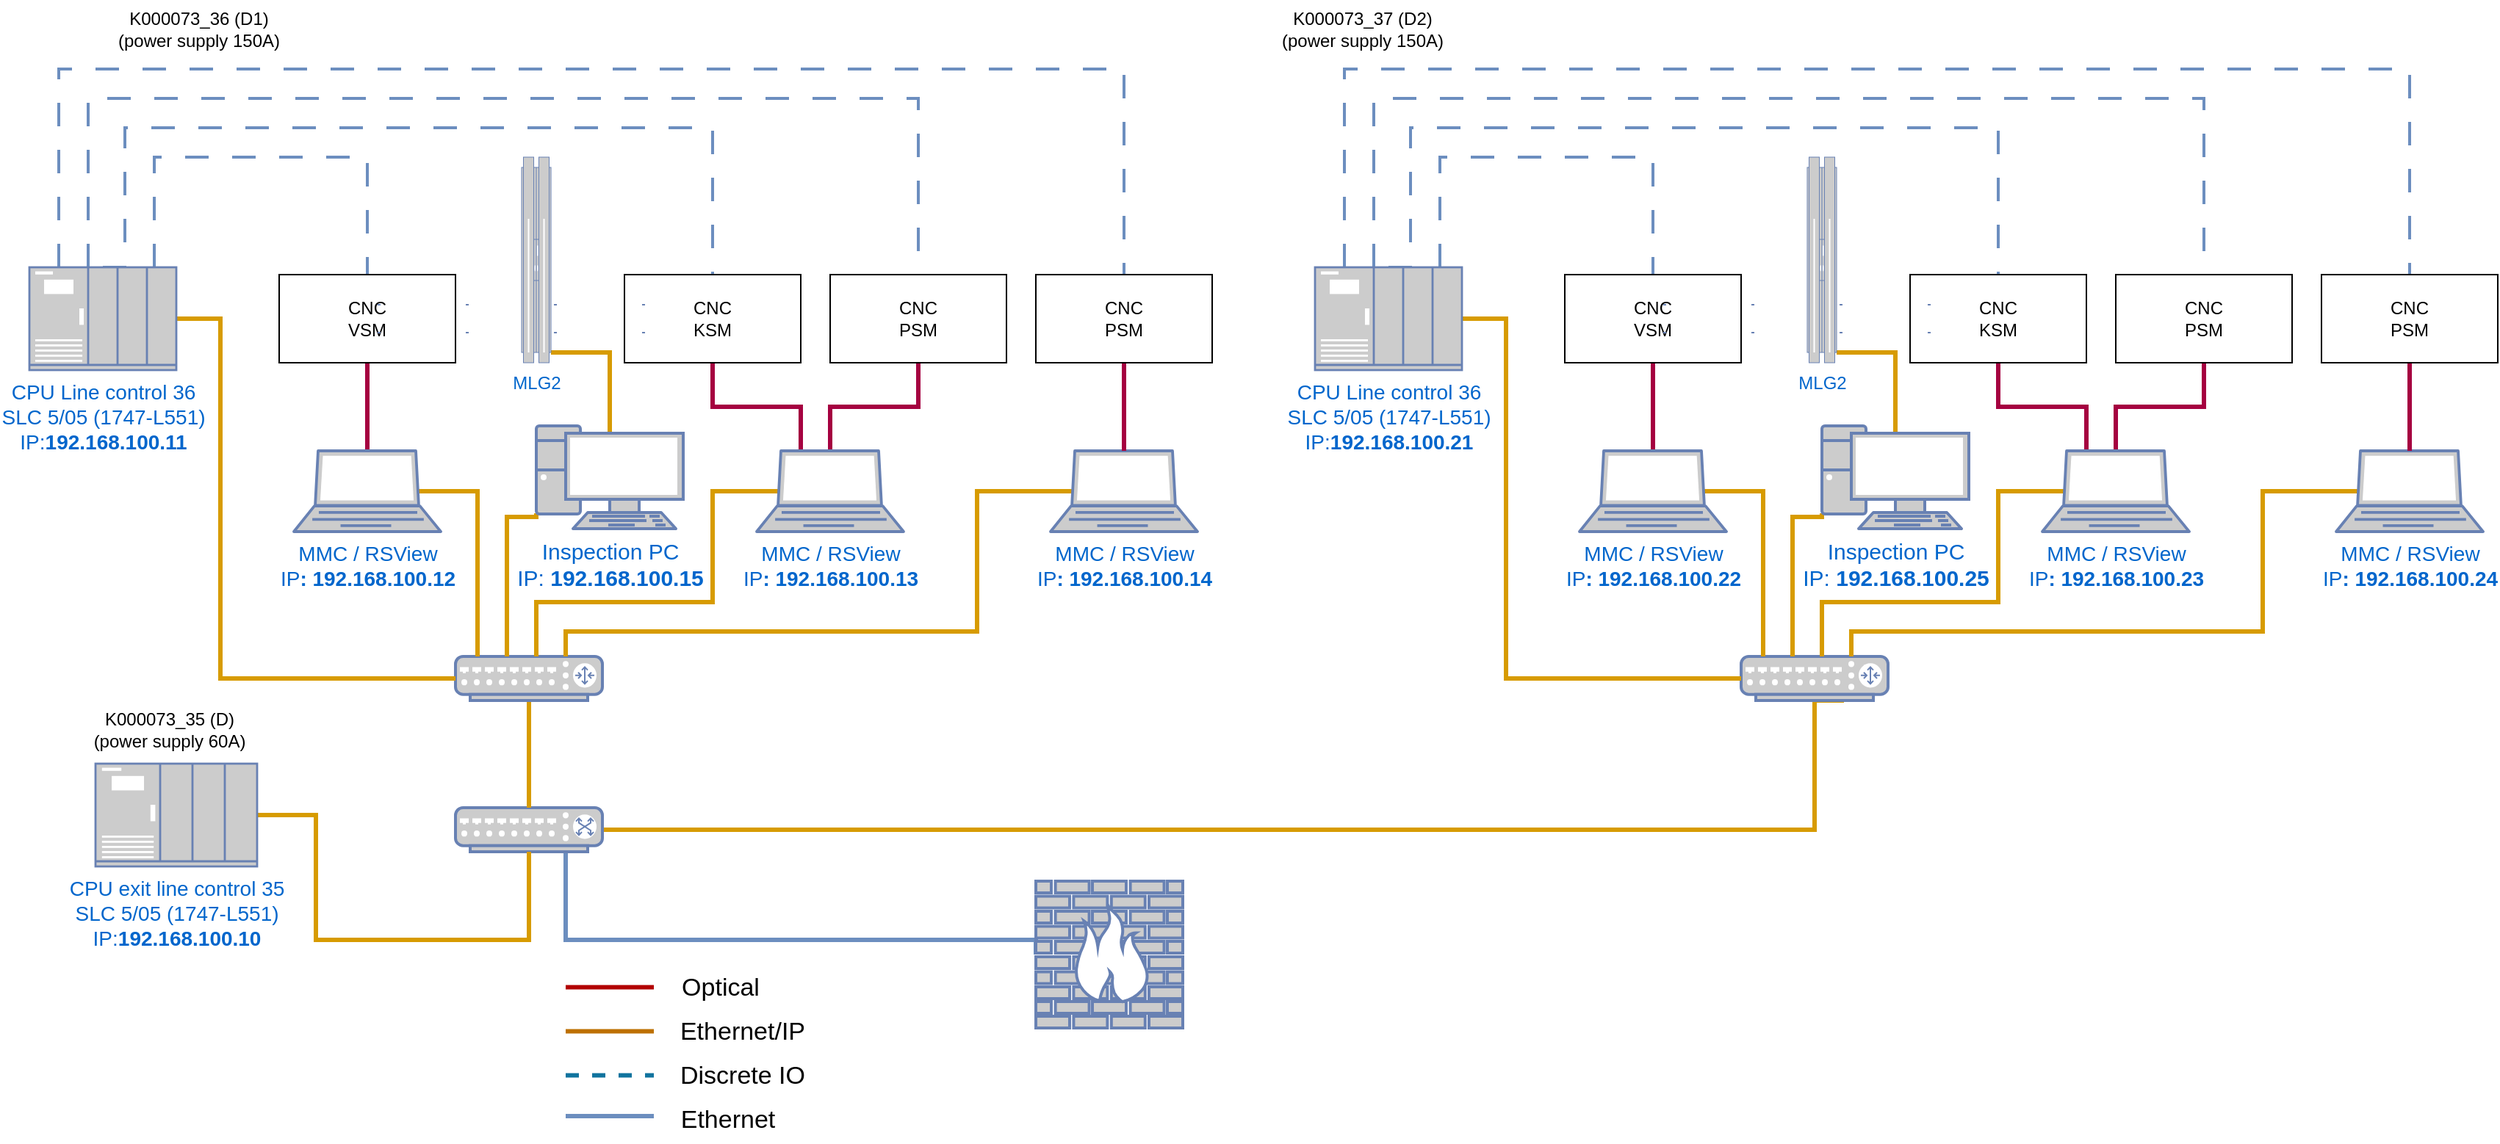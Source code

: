 <mxfile version="21.4.0" type="github">
  <diagram name="Page-1" id="WLB4W7FoqpOxXbgukPIv">
    <mxGraphModel dx="1289" dy="957" grid="1" gridSize="10" guides="1" tooltips="1" connect="1" arrows="1" fold="1" page="1" pageScale="1" pageWidth="827" pageHeight="1169" math="0" shadow="0">
      <root>
        <mxCell id="0" />
        <mxCell id="1" parent="0" />
        <mxCell id="LHUtdxbBdhvLTkgLUQPW-53" style="edgeStyle=orthogonalEdgeStyle;rounded=0;orthogonalLoop=1;jettySize=auto;html=1;endArrow=none;endFill=0;fillColor=#ffe6cc;strokeColor=#d79b00;strokeWidth=3;entryX=0.5;entryY=1;entryDx=0;entryDy=0;entryPerimeter=0;" edge="1" parent="1" source="LHUtdxbBdhvLTkgLUQPW-1">
          <mxGeometry relative="1" as="geometry">
            <mxPoint x="1270" y="477" as="targetPoint" />
            <Array as="points">
              <mxPoint x="1250" y="565" />
              <mxPoint x="1250" y="477" />
            </Array>
          </mxGeometry>
        </mxCell>
        <mxCell id="LHUtdxbBdhvLTkgLUQPW-86" style="edgeStyle=orthogonalEdgeStyle;rounded=0;orthogonalLoop=1;jettySize=auto;html=1;entryX=0;entryY=0.5;entryDx=0;entryDy=0;entryPerimeter=0;strokeWidth=3;endArrow=none;endFill=0;fillColor=#dae8fc;strokeColor=#6c8ebf;" edge="1" parent="1" source="LHUtdxbBdhvLTkgLUQPW-1" target="LHUtdxbBdhvLTkgLUQPW-85">
          <mxGeometry relative="1" as="geometry">
            <Array as="points">
              <mxPoint x="400" y="640" />
              <mxPoint x="720" y="640" />
            </Array>
          </mxGeometry>
        </mxCell>
        <mxCell id="LHUtdxbBdhvLTkgLUQPW-1" value="" style="fontColor=#0066CC;verticalAlign=top;verticalLabelPosition=bottom;labelPosition=center;align=center;html=1;outlineConnect=0;fillColor=#CCCCCC;strokeColor=#6881B3;gradientColor=none;gradientDirection=north;strokeWidth=2;shape=mxgraph.networks.switch;" vertex="1" parent="1">
          <mxGeometry x="325" y="550" width="100" height="30" as="geometry" />
        </mxCell>
        <mxCell id="LHUtdxbBdhvLTkgLUQPW-30" value="" style="edgeStyle=orthogonalEdgeStyle;rounded=0;orthogonalLoop=1;jettySize=auto;html=1;endArrow=none;endFill=0;fillColor=#ffe6cc;strokeColor=#d79b00;strokeWidth=3;" edge="1" parent="1" source="LHUtdxbBdhvLTkgLUQPW-2" target="LHUtdxbBdhvLTkgLUQPW-1">
          <mxGeometry relative="1" as="geometry" />
        </mxCell>
        <mxCell id="LHUtdxbBdhvLTkgLUQPW-2" value="" style="fontColor=#0066CC;verticalAlign=top;verticalLabelPosition=bottom;labelPosition=center;align=center;html=1;outlineConnect=0;fillColor=#CCCCCC;strokeColor=#6881B3;gradientColor=none;gradientDirection=north;strokeWidth=2;shape=mxgraph.networks.router;" vertex="1" parent="1">
          <mxGeometry x="325" y="447" width="100" height="30" as="geometry" />
        </mxCell>
        <mxCell id="LHUtdxbBdhvLTkgLUQPW-6" style="edgeStyle=orthogonalEdgeStyle;rounded=0;orthogonalLoop=1;jettySize=auto;html=1;entryX=0.335;entryY=0.017;entryDx=0;entryDy=0;entryPerimeter=0;strokeColor=#6c8ebf;endArrow=none;endFill=0;startArrow=none;startFill=0;dashed=1;strokeWidth=2;fillColor=#dae8fc;dashPattern=8 8;" edge="1" parent="1" source="LHUtdxbBdhvLTkgLUQPW-3" target="LHUtdxbBdhvLTkgLUQPW-4">
          <mxGeometry relative="1" as="geometry">
            <Array as="points">
              <mxPoint x="120" y="107" />
              <mxPoint x="265" y="107" />
              <mxPoint x="265" y="188" />
            </Array>
          </mxGeometry>
        </mxCell>
        <mxCell id="LHUtdxbBdhvLTkgLUQPW-9" style="edgeStyle=orthogonalEdgeStyle;rounded=0;orthogonalLoop=1;jettySize=auto;html=1;exitX=0.5;exitY=0;exitDx=0;exitDy=0;exitPerimeter=0;entryX=0.5;entryY=0;entryDx=0;entryDy=0;endArrow=none;endFill=0;dashed=1;strokeWidth=2;fillColor=#dae8fc;strokeColor=#6c8ebf;dashPattern=8 8;" edge="1" parent="1" source="LHUtdxbBdhvLTkgLUQPW-3" target="LHUtdxbBdhvLTkgLUQPW-7">
          <mxGeometry relative="1" as="geometry">
            <Array as="points">
              <mxPoint x="100" y="182" />
              <mxPoint x="100" y="87" />
              <mxPoint x="500" y="87" />
            </Array>
          </mxGeometry>
        </mxCell>
        <mxCell id="LHUtdxbBdhvLTkgLUQPW-10" style="edgeStyle=orthogonalEdgeStyle;rounded=0;orthogonalLoop=1;jettySize=auto;html=1;entryX=0.5;entryY=0;entryDx=0;entryDy=0;endArrow=none;endFill=0;dashed=1;strokeWidth=2;fillColor=#dae8fc;strokeColor=#6c8ebf;dashPattern=8 8;" edge="1" parent="1" source="LHUtdxbBdhvLTkgLUQPW-3" target="LHUtdxbBdhvLTkgLUQPW-8">
          <mxGeometry relative="1" as="geometry">
            <Array as="points">
              <mxPoint x="75" y="67" />
              <mxPoint x="640" y="67" />
            </Array>
          </mxGeometry>
        </mxCell>
        <mxCell id="LHUtdxbBdhvLTkgLUQPW-17" style="edgeStyle=orthogonalEdgeStyle;rounded=0;orthogonalLoop=1;jettySize=auto;html=1;entryX=0.5;entryY=0;entryDx=0;entryDy=0;endArrow=none;endFill=0;dashed=1;strokeWidth=2;fillColor=#dae8fc;strokeColor=#6c8ebf;dashPattern=8 8;" edge="1" parent="1" source="LHUtdxbBdhvLTkgLUQPW-3" target="LHUtdxbBdhvLTkgLUQPW-16">
          <mxGeometry relative="1" as="geometry">
            <Array as="points">
              <mxPoint x="55" y="47" />
              <mxPoint x="780" y="47" />
            </Array>
          </mxGeometry>
        </mxCell>
        <mxCell id="LHUtdxbBdhvLTkgLUQPW-23" style="edgeStyle=orthogonalEdgeStyle;rounded=0;orthogonalLoop=1;jettySize=auto;html=1;entryX=0;entryY=0.5;entryDx=0;entryDy=0;entryPerimeter=0;endArrow=none;endFill=0;fillColor=#ffe6cc;strokeColor=#d79b00;strokeWidth=3;" edge="1" parent="1" source="LHUtdxbBdhvLTkgLUQPW-3" target="LHUtdxbBdhvLTkgLUQPW-2">
          <mxGeometry relative="1" as="geometry">
            <Array as="points">
              <mxPoint x="165" y="217" />
              <mxPoint x="165" y="462" />
            </Array>
          </mxGeometry>
        </mxCell>
        <mxCell id="LHUtdxbBdhvLTkgLUQPW-3" value="CPU Line control 36&lt;br style=&quot;font-size: 14px;&quot;&gt;SLC 5/05 (1747-L551)&lt;br style=&quot;font-size: 14px;&quot;&gt;IP:&lt;b style=&quot;font-size: 14px;&quot;&gt;&lt;font style=&quot;font-size: 14px;&quot;&gt;192.168.100.11&lt;/font&gt;&lt;/b&gt;" style="fontColor=#0066CC;verticalAlign=top;verticalLabelPosition=bottom;labelPosition=center;align=center;html=1;outlineConnect=0;fillColor=#CCCCCC;strokeColor=#6881B3;gradientColor=none;gradientDirection=north;strokeWidth=2;shape=mxgraph.networks.ups_enterprise;fontSize=14;" vertex="1" parent="1">
          <mxGeometry x="35" y="182" width="100" height="70" as="geometry" />
        </mxCell>
        <mxCell id="LHUtdxbBdhvLTkgLUQPW-11" style="edgeStyle=orthogonalEdgeStyle;rounded=0;orthogonalLoop=1;jettySize=auto;html=1;endArrow=none;endFill=0;fillColor=#d80073;strokeColor=#A50040;strokeWidth=3;" edge="1" parent="1" source="LHUtdxbBdhvLTkgLUQPW-4" target="LHUtdxbBdhvLTkgLUQPW-5">
          <mxGeometry relative="1" as="geometry" />
        </mxCell>
        <mxCell id="LHUtdxbBdhvLTkgLUQPW-4" value="CNC&lt;br&gt;VSM" style="rounded=0;whiteSpace=wrap;html=1;" vertex="1" parent="1">
          <mxGeometry x="205" y="187" width="120" height="60" as="geometry" />
        </mxCell>
        <mxCell id="LHUtdxbBdhvLTkgLUQPW-20" style="edgeStyle=orthogonalEdgeStyle;rounded=0;orthogonalLoop=1;jettySize=auto;html=1;endArrow=none;endFill=0;exitX=0.85;exitY=0.5;exitDx=0;exitDy=0;exitPerimeter=0;fillColor=#ffe6cc;strokeColor=#d79b00;strokeWidth=3;" edge="1" parent="1" source="LHUtdxbBdhvLTkgLUQPW-5" target="LHUtdxbBdhvLTkgLUQPW-2">
          <mxGeometry relative="1" as="geometry">
            <Array as="points">
              <mxPoint x="340" y="335" />
            </Array>
          </mxGeometry>
        </mxCell>
        <mxCell id="LHUtdxbBdhvLTkgLUQPW-5" value="MMC / RSView&lt;br style=&quot;font-size: 14px;&quot;&gt;&lt;font style=&quot;font-size: 14px;&quot;&gt;IP&lt;b style=&quot;font-size: 14px;&quot;&gt;: 192.168.100.12&lt;br style=&quot;font-size: 14px;&quot;&gt;&lt;/b&gt;&lt;/font&gt;" style="fontColor=#0066CC;verticalAlign=top;verticalLabelPosition=bottom;labelPosition=center;align=center;html=1;outlineConnect=0;fillColor=#CCCCCC;strokeColor=#6881B3;gradientColor=none;gradientDirection=north;strokeWidth=2;shape=mxgraph.networks.laptop;fontSize=14;" vertex="1" parent="1">
          <mxGeometry x="215" y="307" width="100" height="55" as="geometry" />
        </mxCell>
        <mxCell id="LHUtdxbBdhvLTkgLUQPW-13" value="" style="edgeStyle=orthogonalEdgeStyle;rounded=0;orthogonalLoop=1;jettySize=auto;html=1;endArrow=none;endFill=0;fillColor=#d80073;strokeColor=#A50040;strokeWidth=3;" edge="1" parent="1" source="LHUtdxbBdhvLTkgLUQPW-7" target="LHUtdxbBdhvLTkgLUQPW-12">
          <mxGeometry relative="1" as="geometry">
            <Array as="points">
              <mxPoint x="500" y="277" />
              <mxPoint x="560" y="277" />
            </Array>
          </mxGeometry>
        </mxCell>
        <mxCell id="LHUtdxbBdhvLTkgLUQPW-7" value="CNC&lt;br&gt;KSM" style="rounded=0;whiteSpace=wrap;html=1;" vertex="1" parent="1">
          <mxGeometry x="440" y="187" width="120" height="60" as="geometry" />
        </mxCell>
        <mxCell id="LHUtdxbBdhvLTkgLUQPW-19" style="edgeStyle=orthogonalEdgeStyle;rounded=0;orthogonalLoop=1;jettySize=auto;html=1;endArrow=none;endFill=0;fillColor=#d80073;strokeColor=#A50040;strokeWidth=3;" edge="1" parent="1" source="LHUtdxbBdhvLTkgLUQPW-8" target="LHUtdxbBdhvLTkgLUQPW-12">
          <mxGeometry relative="1" as="geometry" />
        </mxCell>
        <mxCell id="LHUtdxbBdhvLTkgLUQPW-8" value="CNC&lt;br&gt;PSM" style="rounded=0;whiteSpace=wrap;html=1;" vertex="1" parent="1">
          <mxGeometry x="580" y="187" width="120" height="60" as="geometry" />
        </mxCell>
        <mxCell id="LHUtdxbBdhvLTkgLUQPW-21" style="edgeStyle=orthogonalEdgeStyle;rounded=0;orthogonalLoop=1;jettySize=auto;html=1;endArrow=none;endFill=0;exitX=0.15;exitY=0.5;exitDx=0;exitDy=0;exitPerimeter=0;fillColor=#ffe6cc;strokeColor=#d79b00;strokeWidth=3;" edge="1" parent="1" source="LHUtdxbBdhvLTkgLUQPW-12" target="LHUtdxbBdhvLTkgLUQPW-2">
          <mxGeometry relative="1" as="geometry">
            <Array as="points">
              <mxPoint x="500" y="335" />
              <mxPoint x="500" y="410" />
              <mxPoint x="380" y="410" />
            </Array>
          </mxGeometry>
        </mxCell>
        <mxCell id="LHUtdxbBdhvLTkgLUQPW-12" value="MMC / RSView&lt;br style=&quot;font-size: 14px;&quot;&gt;&lt;font style=&quot;font-size: 14px;&quot;&gt;IP&lt;b style=&quot;font-size: 14px;&quot;&gt;: 192.168.100.13&lt;br style=&quot;font-size: 14px;&quot;&gt;&lt;/b&gt;&lt;/font&gt;" style="fontColor=#0066CC;verticalAlign=top;verticalLabelPosition=bottom;labelPosition=center;align=center;html=1;outlineConnect=0;fillColor=#CCCCCC;strokeColor=#6881B3;gradientColor=none;gradientDirection=north;strokeWidth=2;shape=mxgraph.networks.laptop;fontSize=14;" vertex="1" parent="1">
          <mxGeometry x="530" y="307" width="100" height="55" as="geometry" />
        </mxCell>
        <mxCell id="LHUtdxbBdhvLTkgLUQPW-22" style="edgeStyle=orthogonalEdgeStyle;rounded=0;orthogonalLoop=1;jettySize=auto;html=1;endArrow=none;endFill=0;exitX=0.15;exitY=0.5;exitDx=0;exitDy=0;exitPerimeter=0;fillColor=#ffe6cc;strokeColor=#d79b00;strokeWidth=3;" edge="1" parent="1" source="LHUtdxbBdhvLTkgLUQPW-14" target="LHUtdxbBdhvLTkgLUQPW-2">
          <mxGeometry relative="1" as="geometry">
            <Array as="points">
              <mxPoint x="680" y="335" />
              <mxPoint x="680" y="430" />
              <mxPoint x="400" y="430" />
            </Array>
          </mxGeometry>
        </mxCell>
        <mxCell id="LHUtdxbBdhvLTkgLUQPW-14" value="MMC / RSView&lt;br style=&quot;font-size: 14px;&quot;&gt;&lt;font style=&quot;font-size: 14px;&quot;&gt;IP&lt;b style=&quot;font-size: 14px;&quot;&gt;: 192.168.100.14&lt;br style=&quot;font-size: 14px;&quot;&gt;&lt;/b&gt;&lt;/font&gt;" style="fontColor=#0066CC;verticalAlign=top;verticalLabelPosition=bottom;labelPosition=center;align=center;html=1;outlineConnect=0;fillColor=#CCCCCC;strokeColor=#6881B3;gradientColor=none;gradientDirection=north;strokeWidth=2;shape=mxgraph.networks.laptop;fontSize=14;" vertex="1" parent="1">
          <mxGeometry x="730" y="307" width="100" height="55" as="geometry" />
        </mxCell>
        <mxCell id="LHUtdxbBdhvLTkgLUQPW-18" value="" style="edgeStyle=orthogonalEdgeStyle;rounded=0;orthogonalLoop=1;jettySize=auto;html=1;endArrow=none;endFill=0;fillColor=#d80073;strokeColor=#A50040;strokeWidth=3;" edge="1" parent="1" source="LHUtdxbBdhvLTkgLUQPW-16" target="LHUtdxbBdhvLTkgLUQPW-14">
          <mxGeometry relative="1" as="geometry" />
        </mxCell>
        <mxCell id="LHUtdxbBdhvLTkgLUQPW-16" value="CNC&lt;br&gt;PSM" style="rounded=0;whiteSpace=wrap;html=1;" vertex="1" parent="1">
          <mxGeometry x="720" y="187" width="120" height="60" as="geometry" />
        </mxCell>
        <mxCell id="LHUtdxbBdhvLTkgLUQPW-24" value="K000073_36 (D1)&lt;br&gt;(power supply 150A)" style="text;html=1;align=center;verticalAlign=middle;resizable=0;points=[];autosize=1;strokeColor=none;fillColor=none;" vertex="1" parent="1">
          <mxGeometry x="85" width="130" height="40" as="geometry" />
        </mxCell>
        <mxCell id="LHUtdxbBdhvLTkgLUQPW-29" style="edgeStyle=orthogonalEdgeStyle;rounded=0;orthogonalLoop=1;jettySize=auto;html=1;entryX=0.5;entryY=1;entryDx=0;entryDy=0;entryPerimeter=0;endArrow=none;endFill=0;fillColor=#ffe6cc;strokeColor=#d79b00;strokeWidth=3;" edge="1" parent="1" source="LHUtdxbBdhvLTkgLUQPW-25" target="LHUtdxbBdhvLTkgLUQPW-1">
          <mxGeometry relative="1" as="geometry">
            <Array as="points">
              <mxPoint x="230" y="555" />
              <mxPoint x="230" y="640" />
              <mxPoint x="375" y="640" />
            </Array>
          </mxGeometry>
        </mxCell>
        <mxCell id="LHUtdxbBdhvLTkgLUQPW-25" value="CPU exit line control 35&lt;br style=&quot;font-size: 14px;&quot;&gt;SLC 5/05 (1747-L551)&lt;br style=&quot;font-size: 14px;&quot;&gt;IP:&lt;b style=&quot;font-size: 14px;&quot;&gt;&lt;font style=&quot;font-size: 14px;&quot;&gt;192.168.100.10&lt;/font&gt;&lt;/b&gt;" style="fontColor=#0066CC;verticalAlign=top;verticalLabelPosition=bottom;labelPosition=center;align=center;html=1;outlineConnect=0;fillColor=#CCCCCC;strokeColor=#6881B3;gradientColor=none;gradientDirection=north;strokeWidth=2;shape=mxgraph.networks.ups_enterprise;fontSize=14;" vertex="1" parent="1">
          <mxGeometry x="80" y="520" width="110" height="70" as="geometry" />
        </mxCell>
        <mxCell id="LHUtdxbBdhvLTkgLUQPW-26" value="K000073_35 (D)&lt;br&gt;(power supply 60A)" style="text;html=1;align=center;verticalAlign=middle;resizable=0;points=[];autosize=1;strokeColor=none;fillColor=none;" vertex="1" parent="1">
          <mxGeometry x="65" y="477" width="130" height="40" as="geometry" />
        </mxCell>
        <mxCell id="LHUtdxbBdhvLTkgLUQPW-35" style="edgeStyle=orthogonalEdgeStyle;rounded=0;orthogonalLoop=1;jettySize=auto;html=1;entryX=0.5;entryY=0;entryDx=0;entryDy=0;endArrow=none;endFill=0;dashed=1;strokeWidth=2;fillColor=#dae8fc;strokeColor=#6c8ebf;dashPattern=8 8;" edge="1" parent="1" target="LHUtdxbBdhvLTkgLUQPW-51">
          <mxGeometry relative="1" as="geometry">
            <Array as="points">
              <mxPoint x="950" y="47" />
              <mxPoint x="1580" y="47" />
            </Array>
            <mxPoint x="950.0" y="182" as="sourcePoint" />
          </mxGeometry>
        </mxCell>
        <mxCell id="LHUtdxbBdhvLTkgLUQPW-52" value="K000073_37 (D2)&lt;br&gt;(power supply 150A)" style="text;html=1;align=center;verticalAlign=middle;resizable=0;points=[];autosize=1;strokeColor=none;fillColor=none;" vertex="1" parent="1">
          <mxGeometry x="877" width="130" height="40" as="geometry" />
        </mxCell>
        <mxCell id="LHUtdxbBdhvLTkgLUQPW-54" value="" style="endArrow=none;html=1;rounded=0;strokeWidth=3;fillColor=#f0a30a;strokeColor=#BD7000;" edge="1" parent="1">
          <mxGeometry width="50" height="50" relative="1" as="geometry">
            <mxPoint x="400" y="702.29" as="sourcePoint" />
            <mxPoint x="460" y="702.29" as="targetPoint" />
          </mxGeometry>
        </mxCell>
        <mxCell id="LHUtdxbBdhvLTkgLUQPW-55" value="" style="endArrow=none;html=1;rounded=0;strokeWidth=3;fillColor=#e51400;strokeColor=#B20000;" edge="1" parent="1">
          <mxGeometry width="50" height="50" relative="1" as="geometry">
            <mxPoint x="400" y="672.29" as="sourcePoint" />
            <mxPoint x="460" y="672.29" as="targetPoint" />
          </mxGeometry>
        </mxCell>
        <mxCell id="LHUtdxbBdhvLTkgLUQPW-56" value="" style="endArrow=none;html=1;rounded=0;strokeWidth=3;fillColor=#b1ddf0;strokeColor=#10739e;dashed=1;" edge="1" parent="1">
          <mxGeometry width="50" height="50" relative="1" as="geometry">
            <mxPoint x="400" y="732.29" as="sourcePoint" />
            <mxPoint x="460" y="732.29" as="targetPoint" />
          </mxGeometry>
        </mxCell>
        <mxCell id="LHUtdxbBdhvLTkgLUQPW-57" value="Optical" style="text;html=1;align=center;verticalAlign=middle;resizable=0;points=[];autosize=1;strokeColor=none;fillColor=none;fontSize=17;" vertex="1" parent="1">
          <mxGeometry x="465" y="658" width="80" height="30" as="geometry" />
        </mxCell>
        <mxCell id="LHUtdxbBdhvLTkgLUQPW-58" value="Ethernet/IP" style="text;html=1;align=center;verticalAlign=middle;resizable=0;points=[];autosize=1;strokeColor=none;fillColor=none;fontSize=17;" vertex="1" parent="1">
          <mxGeometry x="465" y="688" width="110" height="30" as="geometry" />
        </mxCell>
        <mxCell id="LHUtdxbBdhvLTkgLUQPW-59" value="Discrete IO" style="text;html=1;align=center;verticalAlign=middle;resizable=0;points=[];autosize=1;strokeColor=none;fillColor=none;fontSize=17;" vertex="1" parent="1">
          <mxGeometry x="465" y="718" width="110" height="30" as="geometry" />
        </mxCell>
        <mxCell id="LHUtdxbBdhvLTkgLUQPW-61" style="edgeStyle=orthogonalEdgeStyle;rounded=0;orthogonalLoop=1;jettySize=auto;html=1;endArrow=none;endFill=0;fillColor=#ffe6cc;strokeColor=#d79b00;strokeWidth=3;exitX=0;exitY=0.85;exitDx=0;exitDy=0;exitPerimeter=0;" edge="1" parent="1" source="LHUtdxbBdhvLTkgLUQPW-60" target="LHUtdxbBdhvLTkgLUQPW-2">
          <mxGeometry relative="1" as="geometry">
            <Array as="points">
              <mxPoint x="360" y="352" />
            </Array>
          </mxGeometry>
        </mxCell>
        <mxCell id="LHUtdxbBdhvLTkgLUQPW-82" style="edgeStyle=orthogonalEdgeStyle;rounded=0;orthogonalLoop=1;jettySize=auto;html=1;exitX=0.5;exitY=0.07;exitDx=0;exitDy=0;exitPerimeter=0;entryX=1;entryY=0.95;entryDx=0;entryDy=0;entryPerimeter=0;endArrow=none;endFill=0;strokeWidth=3;fillColor=#ffe6cc;strokeColor=#d79b00;" edge="1" parent="1" source="LHUtdxbBdhvLTkgLUQPW-60" target="LHUtdxbBdhvLTkgLUQPW-81">
          <mxGeometry relative="1" as="geometry" />
        </mxCell>
        <mxCell id="LHUtdxbBdhvLTkgLUQPW-60" value="Inspection PC&lt;br&gt;IP: &lt;b&gt;192.168.100.15&lt;/b&gt;" style="fontColor=#0066CC;verticalAlign=top;verticalLabelPosition=bottom;labelPosition=center;align=center;html=1;outlineConnect=0;fillColor=#CCCCCC;strokeColor=#6881B3;gradientColor=none;gradientDirection=north;strokeWidth=2;shape=mxgraph.networks.pc;fontSize=15;" vertex="1" parent="1">
          <mxGeometry x="380" y="290" width="100" height="70" as="geometry" />
        </mxCell>
        <mxCell id="LHUtdxbBdhvLTkgLUQPW-63" value="" style="strokeColor=#6881B3;edgeStyle=none;rounded=0;endArrow=none;html=1;strokeWidth=2;" edge="1" parent="1">
          <mxGeometry relative="1" as="geometry">
            <mxPoint x="273" y="207" as="sourcePoint" />
            <mxPoint x="273" y="208" as="targetPoint" />
          </mxGeometry>
        </mxCell>
        <mxCell id="LHUtdxbBdhvLTkgLUQPW-64" value="" style="strokeColor=#6881B3;edgeStyle=none;rounded=0;endArrow=none;html=1;strokeWidth=2;" edge="1" parent="1">
          <mxGeometry relative="1" as="geometry">
            <mxPoint x="333" y="207" as="sourcePoint" />
            <mxPoint x="333" y="208" as="targetPoint" />
          </mxGeometry>
        </mxCell>
        <mxCell id="LHUtdxbBdhvLTkgLUQPW-65" value="" style="strokeColor=#6881B3;edgeStyle=none;rounded=0;endArrow=none;html=1;strokeWidth=2;" edge="1" parent="1">
          <mxGeometry relative="1" as="geometry">
            <mxPoint x="393" y="207" as="sourcePoint" />
            <mxPoint x="393" y="208" as="targetPoint" />
          </mxGeometry>
        </mxCell>
        <mxCell id="LHUtdxbBdhvLTkgLUQPW-66" value="" style="strokeColor=#6881B3;edgeStyle=none;rounded=0;endArrow=none;html=1;strokeWidth=2;" edge="1" parent="1">
          <mxGeometry relative="1" as="geometry">
            <mxPoint x="453" y="207" as="sourcePoint" />
            <mxPoint x="453" y="208" as="targetPoint" />
          </mxGeometry>
        </mxCell>
        <mxCell id="LHUtdxbBdhvLTkgLUQPW-67" value="" style="strokeColor=#6881B3;edgeStyle=none;rounded=0;endArrow=none;html=1;strokeWidth=2;" edge="1" parent="1">
          <mxGeometry relative="1" as="geometry">
            <mxPoint x="273" y="226" as="sourcePoint" />
            <mxPoint x="273" y="227" as="targetPoint" />
          </mxGeometry>
        </mxCell>
        <mxCell id="LHUtdxbBdhvLTkgLUQPW-68" value="" style="strokeColor=#6881B3;edgeStyle=none;rounded=0;endArrow=none;html=1;strokeWidth=2;" edge="1" parent="1">
          <mxGeometry relative="1" as="geometry">
            <mxPoint x="333" y="226" as="sourcePoint" />
            <mxPoint x="333" y="227" as="targetPoint" />
          </mxGeometry>
        </mxCell>
        <mxCell id="LHUtdxbBdhvLTkgLUQPW-69" value="" style="strokeColor=#6881B3;edgeStyle=none;rounded=0;endArrow=none;html=1;strokeWidth=2;" edge="1" parent="1">
          <mxGeometry relative="1" as="geometry">
            <mxPoint x="393" y="226" as="sourcePoint" />
            <mxPoint x="393" y="227" as="targetPoint" />
          </mxGeometry>
        </mxCell>
        <mxCell id="LHUtdxbBdhvLTkgLUQPW-70" value="" style="strokeColor=#6881B3;edgeStyle=none;rounded=0;endArrow=none;html=1;strokeWidth=2;" edge="1" parent="1">
          <mxGeometry relative="1" as="geometry">
            <mxPoint x="453" y="226" as="sourcePoint" />
            <mxPoint x="453" y="227" as="targetPoint" />
          </mxGeometry>
        </mxCell>
        <mxCell id="LHUtdxbBdhvLTkgLUQPW-81" value="MLG2" style="fontColor=#0066CC;verticalAlign=top;verticalLabelPosition=bottom;labelPosition=center;align=center;html=1;outlineConnect=0;fillColor=#CCCCCC;strokeColor=#6881B3;gradientColor=none;gradientDirection=north;strokeWidth=2;shape=mxgraph.networks.mainframe;" vertex="1" parent="1">
          <mxGeometry x="370" y="107" width="20" height="140" as="geometry" />
        </mxCell>
        <mxCell id="LHUtdxbBdhvLTkgLUQPW-85" value="" style="fontColor=#0066CC;verticalAlign=top;verticalLabelPosition=bottom;labelPosition=center;align=center;html=1;outlineConnect=0;fillColor=#CCCCCC;strokeColor=#6881B3;gradientColor=none;gradientDirection=north;strokeWidth=2;shape=mxgraph.networks.firewall;" vertex="1" parent="1">
          <mxGeometry x="720" y="600" width="100" height="100" as="geometry" />
        </mxCell>
        <mxCell id="LHUtdxbBdhvLTkgLUQPW-88" value="" style="endArrow=none;html=1;rounded=0;strokeWidth=3;fillColor=#dae8fc;strokeColor=#6c8ebf;" edge="1" parent="1">
          <mxGeometry width="50" height="50" relative="1" as="geometry">
            <mxPoint x="400" y="760" as="sourcePoint" />
            <mxPoint x="460" y="760" as="targetPoint" />
          </mxGeometry>
        </mxCell>
        <mxCell id="LHUtdxbBdhvLTkgLUQPW-89" value="Ethernet" style="text;html=1;align=center;verticalAlign=middle;resizable=0;points=[];autosize=1;strokeColor=none;fillColor=none;fontSize=17;" vertex="1" parent="1">
          <mxGeometry x="465" y="748" width="90" height="30" as="geometry" />
        </mxCell>
        <mxCell id="LHUtdxbBdhvLTkgLUQPW-90" value="" style="fontColor=#0066CC;verticalAlign=top;verticalLabelPosition=bottom;labelPosition=center;align=center;html=1;outlineConnect=0;fillColor=#CCCCCC;strokeColor=#6881B3;gradientColor=none;gradientDirection=north;strokeWidth=2;shape=mxgraph.networks.router;" vertex="1" parent="1">
          <mxGeometry x="1200" y="447" width="100" height="30" as="geometry" />
        </mxCell>
        <mxCell id="LHUtdxbBdhvLTkgLUQPW-91" style="edgeStyle=orthogonalEdgeStyle;rounded=0;orthogonalLoop=1;jettySize=auto;html=1;entryX=0.335;entryY=0.017;entryDx=0;entryDy=0;entryPerimeter=0;strokeColor=#6c8ebf;endArrow=none;endFill=0;startArrow=none;startFill=0;dashed=1;strokeWidth=2;fillColor=#dae8fc;dashPattern=8 8;" edge="1" parent="1" source="LHUtdxbBdhvLTkgLUQPW-96" target="LHUtdxbBdhvLTkgLUQPW-98">
          <mxGeometry relative="1" as="geometry">
            <Array as="points">
              <mxPoint x="995" y="107" />
              <mxPoint x="1140" y="107" />
              <mxPoint x="1140" y="188" />
            </Array>
          </mxGeometry>
        </mxCell>
        <mxCell id="LHUtdxbBdhvLTkgLUQPW-92" style="edgeStyle=orthogonalEdgeStyle;rounded=0;orthogonalLoop=1;jettySize=auto;html=1;exitX=0.5;exitY=0;exitDx=0;exitDy=0;exitPerimeter=0;entryX=0.5;entryY=0;entryDx=0;entryDy=0;endArrow=none;endFill=0;dashed=1;strokeWidth=2;fillColor=#dae8fc;strokeColor=#6c8ebf;dashPattern=8 8;" edge="1" parent="1" source="LHUtdxbBdhvLTkgLUQPW-96" target="LHUtdxbBdhvLTkgLUQPW-102">
          <mxGeometry relative="1" as="geometry">
            <Array as="points">
              <mxPoint x="975" y="182" />
              <mxPoint x="975" y="87" />
              <mxPoint x="1375" y="87" />
            </Array>
          </mxGeometry>
        </mxCell>
        <mxCell id="LHUtdxbBdhvLTkgLUQPW-93" style="edgeStyle=orthogonalEdgeStyle;rounded=0;orthogonalLoop=1;jettySize=auto;html=1;entryX=0.5;entryY=0;entryDx=0;entryDy=0;endArrow=none;endFill=0;dashed=1;strokeWidth=2;fillColor=#dae8fc;strokeColor=#6c8ebf;dashPattern=8 8;" edge="1" parent="1" source="LHUtdxbBdhvLTkgLUQPW-96" target="LHUtdxbBdhvLTkgLUQPW-104">
          <mxGeometry relative="1" as="geometry">
            <Array as="points">
              <mxPoint x="950" y="67" />
              <mxPoint x="1515" y="67" />
            </Array>
          </mxGeometry>
        </mxCell>
        <mxCell id="LHUtdxbBdhvLTkgLUQPW-94" style="edgeStyle=orthogonalEdgeStyle;rounded=0;orthogonalLoop=1;jettySize=auto;html=1;entryX=0.5;entryY=0;entryDx=0;entryDy=0;endArrow=none;endFill=0;dashed=1;strokeWidth=2;fillColor=#dae8fc;strokeColor=#6c8ebf;dashPattern=8 8;" edge="1" parent="1" source="LHUtdxbBdhvLTkgLUQPW-96" target="LHUtdxbBdhvLTkgLUQPW-110">
          <mxGeometry relative="1" as="geometry">
            <Array as="points">
              <mxPoint x="930" y="47" />
              <mxPoint x="1655" y="47" />
            </Array>
          </mxGeometry>
        </mxCell>
        <mxCell id="LHUtdxbBdhvLTkgLUQPW-95" style="edgeStyle=orthogonalEdgeStyle;rounded=0;orthogonalLoop=1;jettySize=auto;html=1;entryX=0;entryY=0.5;entryDx=0;entryDy=0;entryPerimeter=0;endArrow=none;endFill=0;fillColor=#ffe6cc;strokeColor=#d79b00;strokeWidth=3;" edge="1" parent="1" source="LHUtdxbBdhvLTkgLUQPW-96" target="LHUtdxbBdhvLTkgLUQPW-90">
          <mxGeometry relative="1" as="geometry">
            <Array as="points">
              <mxPoint x="1040" y="217" />
              <mxPoint x="1040" y="462" />
            </Array>
          </mxGeometry>
        </mxCell>
        <mxCell id="LHUtdxbBdhvLTkgLUQPW-96" value="CPU Line control 36&lt;br style=&quot;font-size: 14px;&quot;&gt;SLC 5/05 (1747-L551)&lt;br style=&quot;font-size: 14px;&quot;&gt;IP:&lt;b style=&quot;font-size: 14px;&quot;&gt;&lt;font style=&quot;font-size: 14px;&quot;&gt;192.168.100.21&lt;/font&gt;&lt;/b&gt;" style="fontColor=#0066CC;verticalAlign=top;verticalLabelPosition=bottom;labelPosition=center;align=center;html=1;outlineConnect=0;fillColor=#CCCCCC;strokeColor=#6881B3;gradientColor=none;gradientDirection=north;strokeWidth=2;shape=mxgraph.networks.ups_enterprise;fontSize=14;" vertex="1" parent="1">
          <mxGeometry x="910" y="182" width="100" height="70" as="geometry" />
        </mxCell>
        <mxCell id="LHUtdxbBdhvLTkgLUQPW-97" style="edgeStyle=orthogonalEdgeStyle;rounded=0;orthogonalLoop=1;jettySize=auto;html=1;endArrow=none;endFill=0;fillColor=#d80073;strokeColor=#A50040;strokeWidth=3;" edge="1" parent="1" source="LHUtdxbBdhvLTkgLUQPW-98" target="LHUtdxbBdhvLTkgLUQPW-100">
          <mxGeometry relative="1" as="geometry" />
        </mxCell>
        <mxCell id="LHUtdxbBdhvLTkgLUQPW-98" value="CNC&lt;br&gt;VSM" style="rounded=0;whiteSpace=wrap;html=1;" vertex="1" parent="1">
          <mxGeometry x="1080" y="187" width="120" height="60" as="geometry" />
        </mxCell>
        <mxCell id="LHUtdxbBdhvLTkgLUQPW-99" style="edgeStyle=orthogonalEdgeStyle;rounded=0;orthogonalLoop=1;jettySize=auto;html=1;endArrow=none;endFill=0;exitX=0.85;exitY=0.5;exitDx=0;exitDy=0;exitPerimeter=0;fillColor=#ffe6cc;strokeColor=#d79b00;strokeWidth=3;" edge="1" parent="1" source="LHUtdxbBdhvLTkgLUQPW-100" target="LHUtdxbBdhvLTkgLUQPW-90">
          <mxGeometry relative="1" as="geometry">
            <Array as="points">
              <mxPoint x="1215" y="335" />
            </Array>
          </mxGeometry>
        </mxCell>
        <mxCell id="LHUtdxbBdhvLTkgLUQPW-100" value="MMC / RSView&lt;br style=&quot;font-size: 14px;&quot;&gt;&lt;font style=&quot;font-size: 14px;&quot;&gt;IP&lt;b style=&quot;font-size: 14px;&quot;&gt;: 192.168.100.22&lt;br style=&quot;font-size: 14px;&quot;&gt;&lt;/b&gt;&lt;/font&gt;" style="fontColor=#0066CC;verticalAlign=top;verticalLabelPosition=bottom;labelPosition=center;align=center;html=1;outlineConnect=0;fillColor=#CCCCCC;strokeColor=#6881B3;gradientColor=none;gradientDirection=north;strokeWidth=2;shape=mxgraph.networks.laptop;fontSize=14;" vertex="1" parent="1">
          <mxGeometry x="1090" y="307" width="100" height="55" as="geometry" />
        </mxCell>
        <mxCell id="LHUtdxbBdhvLTkgLUQPW-101" value="" style="edgeStyle=orthogonalEdgeStyle;rounded=0;orthogonalLoop=1;jettySize=auto;html=1;endArrow=none;endFill=0;fillColor=#d80073;strokeColor=#A50040;strokeWidth=3;" edge="1" parent="1" source="LHUtdxbBdhvLTkgLUQPW-102" target="LHUtdxbBdhvLTkgLUQPW-106">
          <mxGeometry relative="1" as="geometry">
            <Array as="points">
              <mxPoint x="1375" y="277" />
              <mxPoint x="1435" y="277" />
            </Array>
          </mxGeometry>
        </mxCell>
        <mxCell id="LHUtdxbBdhvLTkgLUQPW-102" value="CNC&lt;br&gt;KSM" style="rounded=0;whiteSpace=wrap;html=1;" vertex="1" parent="1">
          <mxGeometry x="1315" y="187" width="120" height="60" as="geometry" />
        </mxCell>
        <mxCell id="LHUtdxbBdhvLTkgLUQPW-103" style="edgeStyle=orthogonalEdgeStyle;rounded=0;orthogonalLoop=1;jettySize=auto;html=1;endArrow=none;endFill=0;fillColor=#d80073;strokeColor=#A50040;strokeWidth=3;" edge="1" parent="1" source="LHUtdxbBdhvLTkgLUQPW-104" target="LHUtdxbBdhvLTkgLUQPW-106">
          <mxGeometry relative="1" as="geometry" />
        </mxCell>
        <mxCell id="LHUtdxbBdhvLTkgLUQPW-104" value="CNC&lt;br&gt;PSM" style="rounded=0;whiteSpace=wrap;html=1;" vertex="1" parent="1">
          <mxGeometry x="1455" y="187" width="120" height="60" as="geometry" />
        </mxCell>
        <mxCell id="LHUtdxbBdhvLTkgLUQPW-105" style="edgeStyle=orthogonalEdgeStyle;rounded=0;orthogonalLoop=1;jettySize=auto;html=1;endArrow=none;endFill=0;exitX=0.15;exitY=0.5;exitDx=0;exitDy=0;exitPerimeter=0;fillColor=#ffe6cc;strokeColor=#d79b00;strokeWidth=3;" edge="1" parent="1" source="LHUtdxbBdhvLTkgLUQPW-106" target="LHUtdxbBdhvLTkgLUQPW-90">
          <mxGeometry relative="1" as="geometry">
            <Array as="points">
              <mxPoint x="1375" y="335" />
              <mxPoint x="1375" y="410" />
              <mxPoint x="1255" y="410" />
            </Array>
          </mxGeometry>
        </mxCell>
        <mxCell id="LHUtdxbBdhvLTkgLUQPW-106" value="MMC / RSView&lt;br style=&quot;font-size: 14px;&quot;&gt;&lt;font style=&quot;font-size: 14px;&quot;&gt;IP&lt;b style=&quot;font-size: 14px;&quot;&gt;: 192.168.100.23&lt;br style=&quot;font-size: 14px;&quot;&gt;&lt;/b&gt;&lt;/font&gt;" style="fontColor=#0066CC;verticalAlign=top;verticalLabelPosition=bottom;labelPosition=center;align=center;html=1;outlineConnect=0;fillColor=#CCCCCC;strokeColor=#6881B3;gradientColor=none;gradientDirection=north;strokeWidth=2;shape=mxgraph.networks.laptop;fontSize=14;" vertex="1" parent="1">
          <mxGeometry x="1405" y="307" width="100" height="55" as="geometry" />
        </mxCell>
        <mxCell id="LHUtdxbBdhvLTkgLUQPW-107" style="edgeStyle=orthogonalEdgeStyle;rounded=0;orthogonalLoop=1;jettySize=auto;html=1;endArrow=none;endFill=0;exitX=0.15;exitY=0.5;exitDx=0;exitDy=0;exitPerimeter=0;fillColor=#ffe6cc;strokeColor=#d79b00;strokeWidth=3;" edge="1" parent="1" source="LHUtdxbBdhvLTkgLUQPW-108" target="LHUtdxbBdhvLTkgLUQPW-90">
          <mxGeometry relative="1" as="geometry">
            <Array as="points">
              <mxPoint x="1555" y="335" />
              <mxPoint x="1555" y="430" />
              <mxPoint x="1275" y="430" />
            </Array>
          </mxGeometry>
        </mxCell>
        <mxCell id="LHUtdxbBdhvLTkgLUQPW-108" value="MMC / RSView&lt;br style=&quot;font-size: 14px;&quot;&gt;&lt;font style=&quot;font-size: 14px;&quot;&gt;IP&lt;b style=&quot;font-size: 14px;&quot;&gt;: 192.168.100.24&lt;br style=&quot;font-size: 14px;&quot;&gt;&lt;/b&gt;&lt;/font&gt;" style="fontColor=#0066CC;verticalAlign=top;verticalLabelPosition=bottom;labelPosition=center;align=center;html=1;outlineConnect=0;fillColor=#CCCCCC;strokeColor=#6881B3;gradientColor=none;gradientDirection=north;strokeWidth=2;shape=mxgraph.networks.laptop;fontSize=14;" vertex="1" parent="1">
          <mxGeometry x="1605" y="307" width="100" height="55" as="geometry" />
        </mxCell>
        <mxCell id="LHUtdxbBdhvLTkgLUQPW-109" value="" style="edgeStyle=orthogonalEdgeStyle;rounded=0;orthogonalLoop=1;jettySize=auto;html=1;endArrow=none;endFill=0;fillColor=#d80073;strokeColor=#A50040;strokeWidth=3;" edge="1" parent="1" source="LHUtdxbBdhvLTkgLUQPW-110" target="LHUtdxbBdhvLTkgLUQPW-108">
          <mxGeometry relative="1" as="geometry" />
        </mxCell>
        <mxCell id="LHUtdxbBdhvLTkgLUQPW-110" value="CNC&lt;br&gt;PSM" style="rounded=0;whiteSpace=wrap;html=1;" vertex="1" parent="1">
          <mxGeometry x="1595" y="187" width="120" height="60" as="geometry" />
        </mxCell>
        <mxCell id="LHUtdxbBdhvLTkgLUQPW-111" style="edgeStyle=orthogonalEdgeStyle;rounded=0;orthogonalLoop=1;jettySize=auto;html=1;endArrow=none;endFill=0;fillColor=#ffe6cc;strokeColor=#d79b00;strokeWidth=3;exitX=0;exitY=0.85;exitDx=0;exitDy=0;exitPerimeter=0;" edge="1" parent="1" source="LHUtdxbBdhvLTkgLUQPW-113" target="LHUtdxbBdhvLTkgLUQPW-90">
          <mxGeometry relative="1" as="geometry">
            <Array as="points">
              <mxPoint x="1235" y="352" />
            </Array>
          </mxGeometry>
        </mxCell>
        <mxCell id="LHUtdxbBdhvLTkgLUQPW-112" style="edgeStyle=orthogonalEdgeStyle;rounded=0;orthogonalLoop=1;jettySize=auto;html=1;exitX=0.5;exitY=0.07;exitDx=0;exitDy=0;exitPerimeter=0;entryX=1;entryY=0.95;entryDx=0;entryDy=0;entryPerimeter=0;endArrow=none;endFill=0;strokeWidth=3;fillColor=#ffe6cc;strokeColor=#d79b00;" edge="1" parent="1" source="LHUtdxbBdhvLTkgLUQPW-113" target="LHUtdxbBdhvLTkgLUQPW-122">
          <mxGeometry relative="1" as="geometry" />
        </mxCell>
        <mxCell id="LHUtdxbBdhvLTkgLUQPW-113" value="Inspection PC&lt;br&gt;IP: &lt;b&gt;192.168.100.25&lt;/b&gt;" style="fontColor=#0066CC;verticalAlign=top;verticalLabelPosition=bottom;labelPosition=center;align=center;html=1;outlineConnect=0;fillColor=#CCCCCC;strokeColor=#6881B3;gradientColor=none;gradientDirection=north;strokeWidth=2;shape=mxgraph.networks.pc;fontSize=15;" vertex="1" parent="1">
          <mxGeometry x="1255" y="290" width="100" height="70" as="geometry" />
        </mxCell>
        <mxCell id="LHUtdxbBdhvLTkgLUQPW-114" value="" style="strokeColor=#6881B3;edgeStyle=none;rounded=0;endArrow=none;html=1;strokeWidth=2;" edge="1" parent="1">
          <mxGeometry relative="1" as="geometry">
            <mxPoint x="1148" y="207" as="sourcePoint" />
            <mxPoint x="1148" y="208" as="targetPoint" />
          </mxGeometry>
        </mxCell>
        <mxCell id="LHUtdxbBdhvLTkgLUQPW-115" value="" style="strokeColor=#6881B3;edgeStyle=none;rounded=0;endArrow=none;html=1;strokeWidth=2;" edge="1" parent="1">
          <mxGeometry relative="1" as="geometry">
            <mxPoint x="1208" y="207" as="sourcePoint" />
            <mxPoint x="1208" y="208" as="targetPoint" />
          </mxGeometry>
        </mxCell>
        <mxCell id="LHUtdxbBdhvLTkgLUQPW-116" value="" style="strokeColor=#6881B3;edgeStyle=none;rounded=0;endArrow=none;html=1;strokeWidth=2;" edge="1" parent="1">
          <mxGeometry relative="1" as="geometry">
            <mxPoint x="1268" y="207" as="sourcePoint" />
            <mxPoint x="1268" y="208" as="targetPoint" />
          </mxGeometry>
        </mxCell>
        <mxCell id="LHUtdxbBdhvLTkgLUQPW-117" value="" style="strokeColor=#6881B3;edgeStyle=none;rounded=0;endArrow=none;html=1;strokeWidth=2;" edge="1" parent="1">
          <mxGeometry relative="1" as="geometry">
            <mxPoint x="1328" y="207" as="sourcePoint" />
            <mxPoint x="1328" y="208" as="targetPoint" />
          </mxGeometry>
        </mxCell>
        <mxCell id="LHUtdxbBdhvLTkgLUQPW-118" value="" style="strokeColor=#6881B3;edgeStyle=none;rounded=0;endArrow=none;html=1;strokeWidth=2;" edge="1" parent="1">
          <mxGeometry relative="1" as="geometry">
            <mxPoint x="1148" y="226" as="sourcePoint" />
            <mxPoint x="1148" y="227" as="targetPoint" />
          </mxGeometry>
        </mxCell>
        <mxCell id="LHUtdxbBdhvLTkgLUQPW-119" value="" style="strokeColor=#6881B3;edgeStyle=none;rounded=0;endArrow=none;html=1;strokeWidth=2;" edge="1" parent="1">
          <mxGeometry relative="1" as="geometry">
            <mxPoint x="1208" y="226" as="sourcePoint" />
            <mxPoint x="1208" y="227" as="targetPoint" />
          </mxGeometry>
        </mxCell>
        <mxCell id="LHUtdxbBdhvLTkgLUQPW-120" value="" style="strokeColor=#6881B3;edgeStyle=none;rounded=0;endArrow=none;html=1;strokeWidth=2;" edge="1" parent="1">
          <mxGeometry relative="1" as="geometry">
            <mxPoint x="1268" y="226" as="sourcePoint" />
            <mxPoint x="1268" y="227" as="targetPoint" />
          </mxGeometry>
        </mxCell>
        <mxCell id="LHUtdxbBdhvLTkgLUQPW-121" value="" style="strokeColor=#6881B3;edgeStyle=none;rounded=0;endArrow=none;html=1;strokeWidth=2;" edge="1" parent="1">
          <mxGeometry relative="1" as="geometry">
            <mxPoint x="1328" y="226" as="sourcePoint" />
            <mxPoint x="1328" y="227" as="targetPoint" />
          </mxGeometry>
        </mxCell>
        <mxCell id="LHUtdxbBdhvLTkgLUQPW-122" value="MLG2" style="fontColor=#0066CC;verticalAlign=top;verticalLabelPosition=bottom;labelPosition=center;align=center;html=1;outlineConnect=0;fillColor=#CCCCCC;strokeColor=#6881B3;gradientColor=none;gradientDirection=north;strokeWidth=2;shape=mxgraph.networks.mainframe;" vertex="1" parent="1">
          <mxGeometry x="1245" y="107" width="20" height="140" as="geometry" />
        </mxCell>
      </root>
    </mxGraphModel>
  </diagram>
</mxfile>
